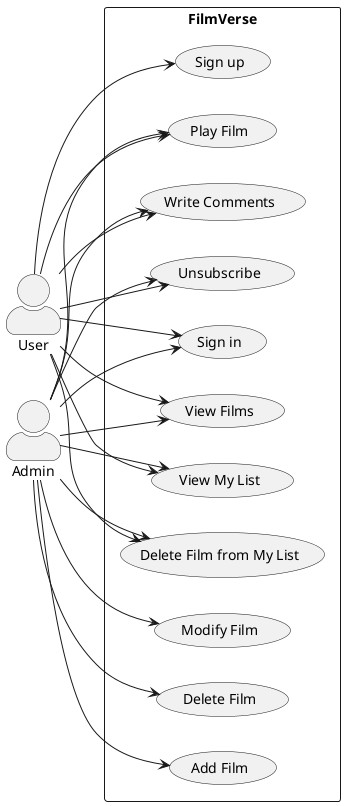 @startuml

skinparam actorStyle awesome
left to right direction

actor "User" as user
actor "Admin" as admin

rectangle FilmVerse {
  usecase "Sign up" as SU
  usecase "Sign in" as SI
  usecase "View Films" as VF
  usecase "View My List" as VML
  usecase "Delete Film from My List" as DFML
  usecase "Play Film" as PF
  usecase "Write Comments" as WC
  usecase "Unsubscribe" as US
  usecase "Add Film" as AF
  usecase "Modify Film" as MF
  usecase "Delete Film" as DF
}

user --> SU
user --> SI
user --> VF
user --> VML
user --> DFML
user --> PF
user --> WC
user --> US
admin --> SI
admin --> VF
admin --> AF
admin --> MF
admin --> DF
admin --> VML
admin --> DFML
admin --> PF
admin --> WC
admin --> US
@enduml
